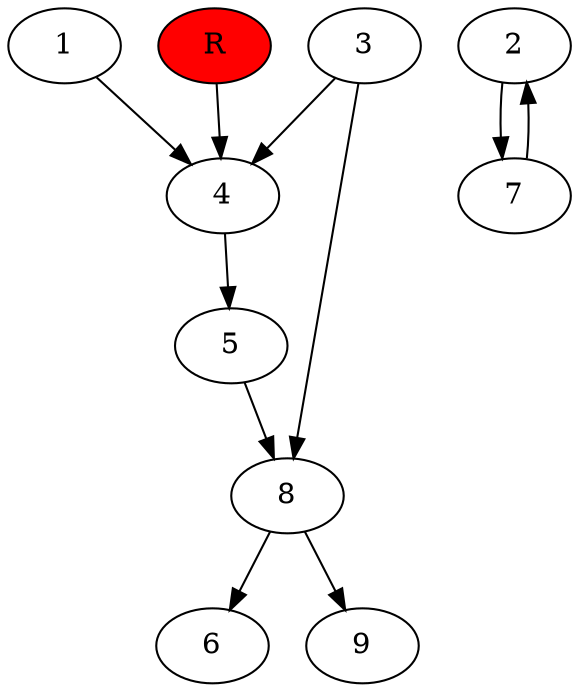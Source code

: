 digraph prb12628 {
	1
	2
	3
	4
	5
	6
	7
	8
	R [fillcolor="#ff0000" style=filled]
	1 -> 4
	2 -> 7
	3 -> 4
	3 -> 8
	4 -> 5
	5 -> 8
	7 -> 2
	8 -> 6
	8 -> 9
	R -> 4
}

